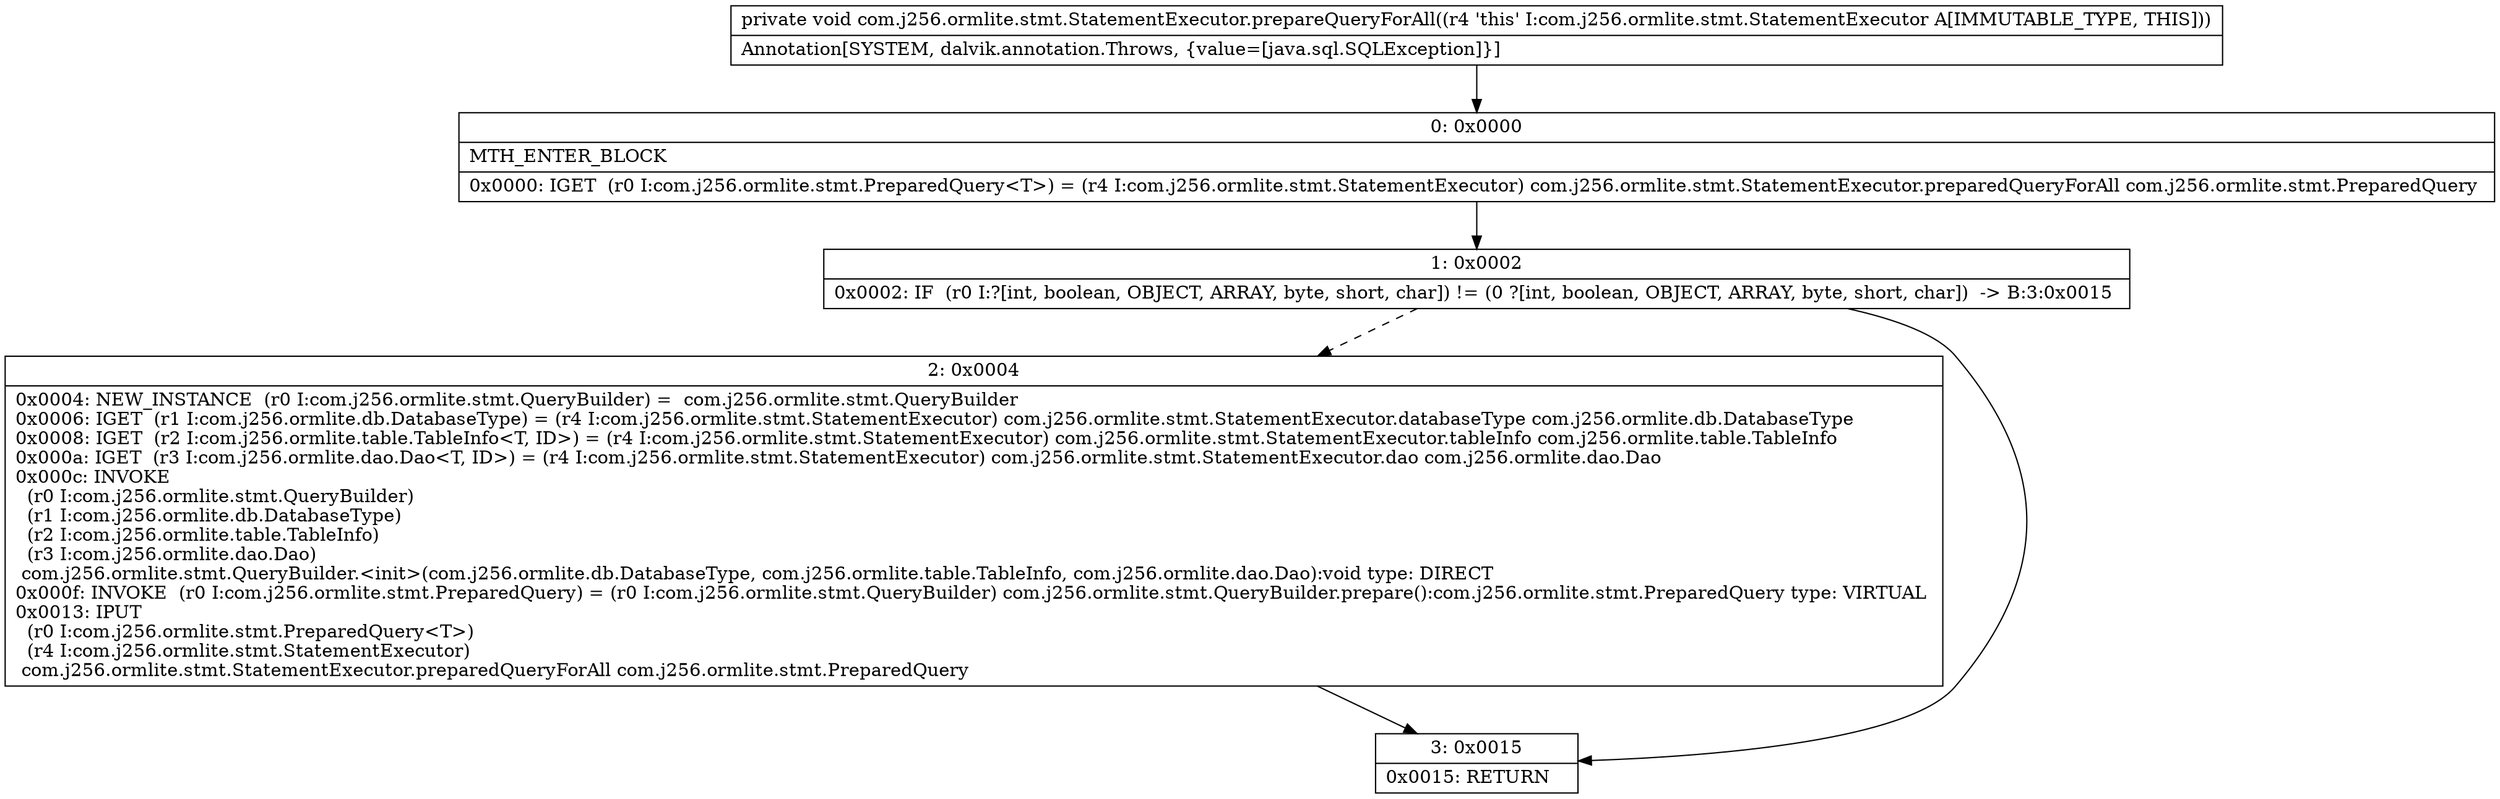 digraph "CFG forcom.j256.ormlite.stmt.StatementExecutor.prepareQueryForAll()V" {
Node_0 [shape=record,label="{0\:\ 0x0000|MTH_ENTER_BLOCK\l|0x0000: IGET  (r0 I:com.j256.ormlite.stmt.PreparedQuery\<T\>) = (r4 I:com.j256.ormlite.stmt.StatementExecutor) com.j256.ormlite.stmt.StatementExecutor.preparedQueryForAll com.j256.ormlite.stmt.PreparedQuery \l}"];
Node_1 [shape=record,label="{1\:\ 0x0002|0x0002: IF  (r0 I:?[int, boolean, OBJECT, ARRAY, byte, short, char]) != (0 ?[int, boolean, OBJECT, ARRAY, byte, short, char])  \-\> B:3:0x0015 \l}"];
Node_2 [shape=record,label="{2\:\ 0x0004|0x0004: NEW_INSTANCE  (r0 I:com.j256.ormlite.stmt.QueryBuilder) =  com.j256.ormlite.stmt.QueryBuilder \l0x0006: IGET  (r1 I:com.j256.ormlite.db.DatabaseType) = (r4 I:com.j256.ormlite.stmt.StatementExecutor) com.j256.ormlite.stmt.StatementExecutor.databaseType com.j256.ormlite.db.DatabaseType \l0x0008: IGET  (r2 I:com.j256.ormlite.table.TableInfo\<T, ID\>) = (r4 I:com.j256.ormlite.stmt.StatementExecutor) com.j256.ormlite.stmt.StatementExecutor.tableInfo com.j256.ormlite.table.TableInfo \l0x000a: IGET  (r3 I:com.j256.ormlite.dao.Dao\<T, ID\>) = (r4 I:com.j256.ormlite.stmt.StatementExecutor) com.j256.ormlite.stmt.StatementExecutor.dao com.j256.ormlite.dao.Dao \l0x000c: INVOKE  \l  (r0 I:com.j256.ormlite.stmt.QueryBuilder)\l  (r1 I:com.j256.ormlite.db.DatabaseType)\l  (r2 I:com.j256.ormlite.table.TableInfo)\l  (r3 I:com.j256.ormlite.dao.Dao)\l com.j256.ormlite.stmt.QueryBuilder.\<init\>(com.j256.ormlite.db.DatabaseType, com.j256.ormlite.table.TableInfo, com.j256.ormlite.dao.Dao):void type: DIRECT \l0x000f: INVOKE  (r0 I:com.j256.ormlite.stmt.PreparedQuery) = (r0 I:com.j256.ormlite.stmt.QueryBuilder) com.j256.ormlite.stmt.QueryBuilder.prepare():com.j256.ormlite.stmt.PreparedQuery type: VIRTUAL \l0x0013: IPUT  \l  (r0 I:com.j256.ormlite.stmt.PreparedQuery\<T\>)\l  (r4 I:com.j256.ormlite.stmt.StatementExecutor)\l com.j256.ormlite.stmt.StatementExecutor.preparedQueryForAll com.j256.ormlite.stmt.PreparedQuery \l}"];
Node_3 [shape=record,label="{3\:\ 0x0015|0x0015: RETURN   \l}"];
MethodNode[shape=record,label="{private void com.j256.ormlite.stmt.StatementExecutor.prepareQueryForAll((r4 'this' I:com.j256.ormlite.stmt.StatementExecutor A[IMMUTABLE_TYPE, THIS]))  | Annotation[SYSTEM, dalvik.annotation.Throws, \{value=[java.sql.SQLException]\}]\l}"];
MethodNode -> Node_0;
Node_0 -> Node_1;
Node_1 -> Node_2[style=dashed];
Node_1 -> Node_3;
Node_2 -> Node_3;
}

